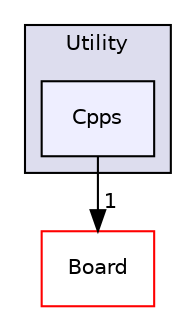 digraph "/Users/itoutomohiko/Documents/SourceTree/OthelloTest/Othello/Utility/Cpps" {
  compound=true
  node [ fontsize="10", fontname="Helvetica"];
  edge [ labelfontsize="10", labelfontname="Helvetica"];
  subgraph clusterdir_efb4715db9a71e22aea1c5cec602224d {
    graph [ bgcolor="#ddddee", pencolor="black", label="Utility" fontname="Helvetica", fontsize="10", URL="dir_efb4715db9a71e22aea1c5cec602224d.html"]
  dir_42cea839244a2d3f6a9078d2745ce674 [shape=box, label="Cpps", style="filled", fillcolor="#eeeeff", pencolor="black", URL="dir_42cea839244a2d3f6a9078d2745ce674.html"];
  }
  dir_2637779b78a37eec555f7dff62455e5c [shape=box label="Board" fillcolor="white" style="filled" color="red" URL="dir_2637779b78a37eec555f7dff62455e5c.html"];
  dir_42cea839244a2d3f6a9078d2745ce674->dir_2637779b78a37eec555f7dff62455e5c [headlabel="1", labeldistance=1.5 headhref="dir_000006_000002.html"];
}
